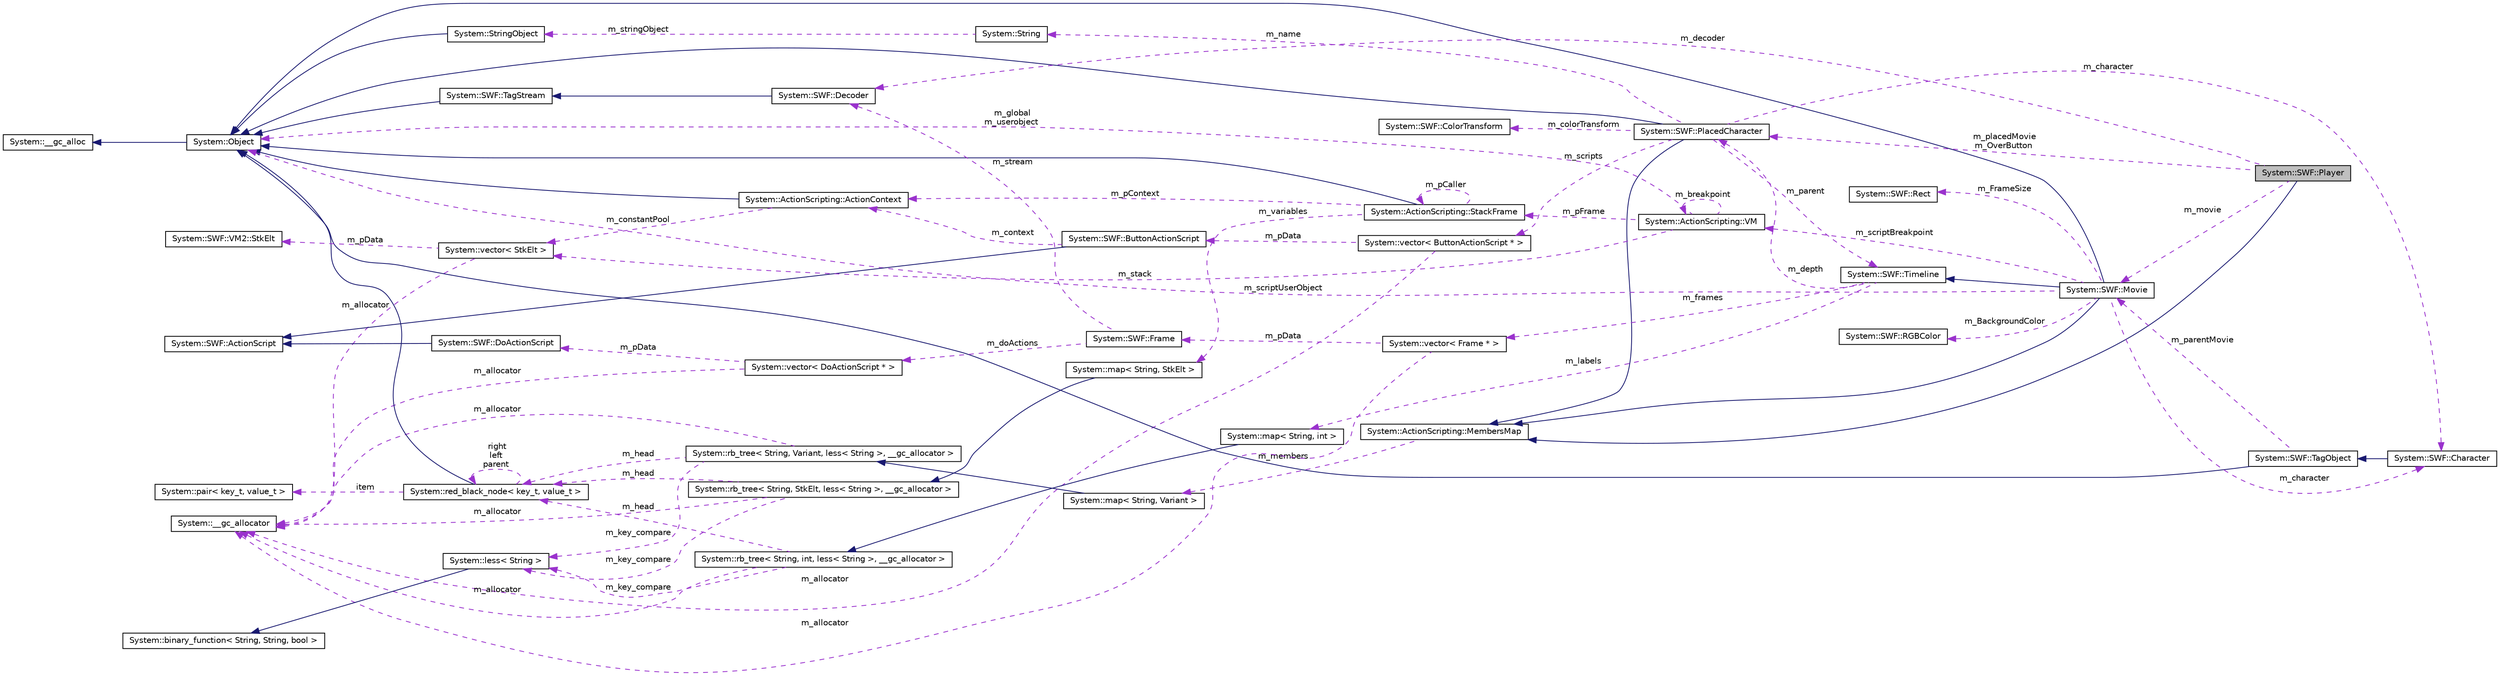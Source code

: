 digraph G
{
  edge [fontname="Helvetica",fontsize="10",labelfontname="Helvetica",labelfontsize="10"];
  node [fontname="Helvetica",fontsize="10",shape=record];
  rankdir="LR";
  Node1 [label="System::SWF::Player",height=0.2,width=0.4,color="black", fillcolor="grey75", style="filled" fontcolor="black"];
  Node2 -> Node1 [dir="back",color="midnightblue",fontsize="10",style="solid",fontname="Helvetica"];
  Node2 [label="System::ActionScripting::MembersMap",height=0.2,width=0.4,color="black", fillcolor="white", style="filled",URL="$class_system_1_1_action_scripting_1_1_members_map.html"];
  Node3 -> Node2 [dir="back",color="darkorchid3",fontsize="10",style="dashed",label=" m_members" ,fontname="Helvetica"];
  Node3 [label="System::map\< String, Variant \>",height=0.2,width=0.4,color="black", fillcolor="white", style="filled",URL="$class_system_1_1map.html"];
  Node4 -> Node3 [dir="back",color="midnightblue",fontsize="10",style="solid",fontname="Helvetica"];
  Node4 [label="System::rb_tree\< String, Variant, less\< String \>, __gc_allocator \>",height=0.2,width=0.4,color="black", fillcolor="white", style="filled",URL="$class_system_1_1rb__tree.html"];
  Node5 -> Node4 [dir="back",color="darkorchid3",fontsize="10",style="dashed",label=" m_allocator" ,fontname="Helvetica"];
  Node5 [label="System::__gc_allocator",height=0.2,width=0.4,color="black", fillcolor="white", style="filled",URL="$class_system_1_1____gc__allocator.html"];
  Node6 -> Node4 [dir="back",color="darkorchid3",fontsize="10",style="dashed",label=" m_key_compare" ,fontname="Helvetica"];
  Node6 [label="System::less\< String \>",height=0.2,width=0.4,color="black", fillcolor="white", style="filled",URL="$class_system_1_1less_3_01_string_01_4.html"];
  Node7 -> Node6 [dir="back",color="midnightblue",fontsize="10",style="solid",fontname="Helvetica"];
  Node7 [label="System::binary_function\< String, String, bool \>",height=0.2,width=0.4,color="black", fillcolor="white", style="filled",URL="$class_system_1_1binary__function.html"];
  Node8 -> Node4 [dir="back",color="darkorchid3",fontsize="10",style="dashed",label=" m_head" ,fontname="Helvetica"];
  Node8 [label="System::red_black_node\< key_t, value_t \>",height=0.2,width=0.4,color="black", fillcolor="white", style="filled",URL="$class_system_1_1red__black__node.html"];
  Node9 -> Node8 [dir="back",color="midnightblue",fontsize="10",style="solid",fontname="Helvetica"];
  Node9 [label="System::Object",height=0.2,width=0.4,color="black", fillcolor="white", style="filled",URL="$class_system_1_1_object.html"];
  Node10 -> Node9 [dir="back",color="midnightblue",fontsize="10",style="solid",fontname="Helvetica"];
  Node10 [label="System::__gc_alloc",height=0.2,width=0.4,color="black", fillcolor="white", style="filled",URL="$class_system_1_1____gc__alloc.html"];
  Node8 -> Node8 [dir="back",color="darkorchid3",fontsize="10",style="dashed",label=" right\nleft\nparent" ,fontname="Helvetica"];
  Node11 -> Node8 [dir="back",color="darkorchid3",fontsize="10",style="dashed",label=" item" ,fontname="Helvetica"];
  Node11 [label="System::pair\< key_t, value_t \>",height=0.2,width=0.4,color="black", fillcolor="white", style="filled",URL="$class_system_1_1pair.html"];
  Node12 -> Node1 [dir="back",color="darkorchid3",fontsize="10",style="dashed",label=" m_decoder" ,fontname="Helvetica"];
  Node12 [label="System::SWF::Decoder",height=0.2,width=0.4,color="black", fillcolor="white", style="filled",URL="$class_system_1_1_s_w_f_1_1_decoder.html"];
  Node13 -> Node12 [dir="back",color="midnightblue",fontsize="10",style="solid",fontname="Helvetica"];
  Node13 [label="System::SWF::TagStream",height=0.2,width=0.4,color="black", fillcolor="white", style="filled",URL="$class_system_1_1_s_w_f_1_1_tag_stream.html"];
  Node9 -> Node13 [dir="back",color="midnightblue",fontsize="10",style="solid",fontname="Helvetica"];
  Node14 -> Node1 [dir="back",color="darkorchid3",fontsize="10",style="dashed",label=" m_placedMovie\nm_OverButton" ,fontname="Helvetica"];
  Node14 [label="System::SWF::PlacedCharacter",height=0.2,width=0.4,color="black", fillcolor="white", style="filled",URL="$class_system_1_1_s_w_f_1_1_placed_character.html"];
  Node9 -> Node14 [dir="back",color="midnightblue",fontsize="10",style="solid",fontname="Helvetica"];
  Node2 -> Node14 [dir="back",color="midnightblue",fontsize="10",style="solid",fontname="Helvetica"];
  Node15 -> Node14 [dir="back",color="darkorchid3",fontsize="10",style="dashed",label=" m_scripts" ,fontname="Helvetica"];
  Node15 [label="System::vector\< ButtonActionScript * \>",height=0.2,width=0.4,color="black", fillcolor="white", style="filled",URL="$class_system_1_1vector.html"];
  Node5 -> Node15 [dir="back",color="darkorchid3",fontsize="10",style="dashed",label=" m_allocator" ,fontname="Helvetica"];
  Node16 -> Node15 [dir="back",color="darkorchid3",fontsize="10",style="dashed",label=" m_pData" ,fontname="Helvetica"];
  Node16 [label="System::SWF::ButtonActionScript",height=0.2,width=0.4,color="black", fillcolor="white", style="filled",URL="$class_system_1_1_s_w_f_1_1_button_action_script.html"];
  Node17 -> Node16 [dir="back",color="midnightblue",fontsize="10",style="solid",fontname="Helvetica"];
  Node17 [label="System::SWF::ActionScript",height=0.2,width=0.4,color="black", fillcolor="white", style="filled",URL="$class_system_1_1_s_w_f_1_1_action_script.html"];
  Node18 -> Node16 [dir="back",color="darkorchid3",fontsize="10",style="dashed",label=" m_context" ,fontname="Helvetica"];
  Node18 [label="System::ActionScripting::ActionContext",height=0.2,width=0.4,color="black", fillcolor="white", style="filled",URL="$class_system_1_1_action_scripting_1_1_action_context.html"];
  Node9 -> Node18 [dir="back",color="midnightblue",fontsize="10",style="solid",fontname="Helvetica"];
  Node19 -> Node18 [dir="back",color="darkorchid3",fontsize="10",style="dashed",label=" m_constantPool" ,fontname="Helvetica"];
  Node19 [label="System::vector\< StkElt \>",height=0.2,width=0.4,color="black", fillcolor="white", style="filled",URL="$class_system_1_1vector.html"];
  Node5 -> Node19 [dir="back",color="darkorchid3",fontsize="10",style="dashed",label=" m_allocator" ,fontname="Helvetica"];
  Node20 -> Node19 [dir="back",color="darkorchid3",fontsize="10",style="dashed",label=" m_pData" ,fontname="Helvetica"];
  Node20 [label="System::SWF::VM2::StkElt",height=0.2,width=0.4,color="black", fillcolor="white", style="filled",URL="$class_system_1_1_s_w_f_1_1_v_m2_1_1_stk_elt.html"];
  Node21 -> Node14 [dir="back",color="darkorchid3",fontsize="10",style="dashed",label=" m_character" ,fontname="Helvetica"];
  Node21 [label="System::SWF::Character",height=0.2,width=0.4,color="black", fillcolor="white", style="filled",URL="$class_system_1_1_s_w_f_1_1_character.html"];
  Node22 -> Node21 [dir="back",color="midnightblue",fontsize="10",style="solid",fontname="Helvetica"];
  Node22 [label="System::SWF::TagObject",height=0.2,width=0.4,color="black", fillcolor="white", style="filled",URL="$class_system_1_1_s_w_f_1_1_tag_object.html"];
  Node9 -> Node22 [dir="back",color="midnightblue",fontsize="10",style="solid",fontname="Helvetica"];
  Node23 -> Node22 [dir="back",color="darkorchid3",fontsize="10",style="dashed",label=" m_parentMovie" ,fontname="Helvetica"];
  Node23 [label="System::SWF::Movie",height=0.2,width=0.4,color="black", fillcolor="white", style="filled",URL="$class_system_1_1_s_w_f_1_1_movie.html"];
  Node9 -> Node23 [dir="back",color="midnightblue",fontsize="10",style="solid",fontname="Helvetica"];
  Node24 -> Node23 [dir="back",color="midnightblue",fontsize="10",style="solid",fontname="Helvetica"];
  Node24 [label="System::SWF::Timeline",height=0.2,width=0.4,color="black", fillcolor="white", style="filled",URL="$class_system_1_1_s_w_f_1_1_timeline.html"];
  Node25 -> Node24 [dir="back",color="darkorchid3",fontsize="10",style="dashed",label=" m_frames" ,fontname="Helvetica"];
  Node25 [label="System::vector\< Frame * \>",height=0.2,width=0.4,color="black", fillcolor="white", style="filled",URL="$class_system_1_1vector.html"];
  Node5 -> Node25 [dir="back",color="darkorchid3",fontsize="10",style="dashed",label=" m_allocator" ,fontname="Helvetica"];
  Node26 -> Node25 [dir="back",color="darkorchid3",fontsize="10",style="dashed",label=" m_pData" ,fontname="Helvetica"];
  Node26 [label="System::SWF::Frame",height=0.2,width=0.4,color="black", fillcolor="white", style="filled",URL="$class_system_1_1_s_w_f_1_1_frame.html"];
  Node12 -> Node26 [dir="back",color="darkorchid3",fontsize="10",style="dashed",label=" m_stream" ,fontname="Helvetica"];
  Node27 -> Node26 [dir="back",color="darkorchid3",fontsize="10",style="dashed",label=" m_doActions" ,fontname="Helvetica"];
  Node27 [label="System::vector\< DoActionScript * \>",height=0.2,width=0.4,color="black", fillcolor="white", style="filled",URL="$class_system_1_1vector.html"];
  Node5 -> Node27 [dir="back",color="darkorchid3",fontsize="10",style="dashed",label=" m_allocator" ,fontname="Helvetica"];
  Node28 -> Node27 [dir="back",color="darkorchid3",fontsize="10",style="dashed",label=" m_pData" ,fontname="Helvetica"];
  Node28 [label="System::SWF::DoActionScript",height=0.2,width=0.4,color="black", fillcolor="white", style="filled",URL="$class_system_1_1_s_w_f_1_1_do_action_script.html"];
  Node17 -> Node28 [dir="back",color="midnightblue",fontsize="10",style="solid",fontname="Helvetica"];
  Node29 -> Node24 [dir="back",color="darkorchid3",fontsize="10",style="dashed",label=" m_labels" ,fontname="Helvetica"];
  Node29 [label="System::map\< String, int \>",height=0.2,width=0.4,color="black", fillcolor="white", style="filled",URL="$class_system_1_1map.html"];
  Node30 -> Node29 [dir="back",color="midnightblue",fontsize="10",style="solid",fontname="Helvetica"];
  Node30 [label="System::rb_tree\< String, int, less\< String \>, __gc_allocator \>",height=0.2,width=0.4,color="black", fillcolor="white", style="filled",URL="$class_system_1_1rb__tree.html"];
  Node5 -> Node30 [dir="back",color="darkorchid3",fontsize="10",style="dashed",label=" m_allocator" ,fontname="Helvetica"];
  Node6 -> Node30 [dir="back",color="darkorchid3",fontsize="10",style="dashed",label=" m_key_compare" ,fontname="Helvetica"];
  Node8 -> Node30 [dir="back",color="darkorchid3",fontsize="10",style="dashed",label=" m_head" ,fontname="Helvetica"];
  Node14 -> Node24 [dir="back",color="darkorchid3",fontsize="10",style="dashed",label=" m_depth" ,fontname="Helvetica"];
  Node2 -> Node23 [dir="back",color="midnightblue",fontsize="10",style="solid",fontname="Helvetica"];
  Node31 -> Node23 [dir="back",color="darkorchid3",fontsize="10",style="dashed",label=" m_BackgroundColor" ,fontname="Helvetica"];
  Node31 [label="System::SWF::RGBColor",height=0.2,width=0.4,color="black", fillcolor="white", style="filled",URL="$class_system_1_1_s_w_f_1_1_r_g_b_color.html"];
  Node32 -> Node23 [dir="back",color="darkorchid3",fontsize="10",style="dashed",label=" m_FrameSize" ,fontname="Helvetica"];
  Node32 [label="System::SWF::Rect",height=0.2,width=0.4,color="black", fillcolor="white", style="filled",URL="$struct_system_1_1_s_w_f_1_1_rect.html"];
  Node21 -> Node23 [dir="back",color="darkorchid3",fontsize="10",style="dashed",label=" m_character" ,fontname="Helvetica"];
  Node33 -> Node23 [dir="back",color="darkorchid3",fontsize="10",style="dashed",label=" m_scriptBreakpoint" ,fontname="Helvetica"];
  Node33 [label="System::ActionScripting::VM",height=0.2,width=0.4,color="black", fillcolor="white", style="filled",URL="$class_system_1_1_action_scripting_1_1_v_m.html"];
  Node19 -> Node33 [dir="back",color="darkorchid3",fontsize="10",style="dashed",label=" m_stack" ,fontname="Helvetica"];
  Node33 -> Node33 [dir="back",color="darkorchid3",fontsize="10",style="dashed",label=" m_breakpoint" ,fontname="Helvetica"];
  Node34 -> Node33 [dir="back",color="darkorchid3",fontsize="10",style="dashed",label=" m_pFrame" ,fontname="Helvetica"];
  Node34 [label="System::ActionScripting::StackFrame",height=0.2,width=0.4,color="black", fillcolor="white", style="filled",URL="$class_system_1_1_action_scripting_1_1_stack_frame.html"];
  Node9 -> Node34 [dir="back",color="midnightblue",fontsize="10",style="solid",fontname="Helvetica"];
  Node18 -> Node34 [dir="back",color="darkorchid3",fontsize="10",style="dashed",label=" m_pContext" ,fontname="Helvetica"];
  Node35 -> Node34 [dir="back",color="darkorchid3",fontsize="10",style="dashed",label=" m_variables" ,fontname="Helvetica"];
  Node35 [label="System::map\< String, StkElt \>",height=0.2,width=0.4,color="black", fillcolor="white", style="filled",URL="$class_system_1_1map.html"];
  Node36 -> Node35 [dir="back",color="midnightblue",fontsize="10",style="solid",fontname="Helvetica"];
  Node36 [label="System::rb_tree\< String, StkElt, less\< String \>, __gc_allocator \>",height=0.2,width=0.4,color="black", fillcolor="white", style="filled",URL="$class_system_1_1rb__tree.html"];
  Node5 -> Node36 [dir="back",color="darkorchid3",fontsize="10",style="dashed",label=" m_allocator" ,fontname="Helvetica"];
  Node6 -> Node36 [dir="back",color="darkorchid3",fontsize="10",style="dashed",label=" m_key_compare" ,fontname="Helvetica"];
  Node8 -> Node36 [dir="back",color="darkorchid3",fontsize="10",style="dashed",label=" m_head" ,fontname="Helvetica"];
  Node34 -> Node34 [dir="back",color="darkorchid3",fontsize="10",style="dashed",label=" m_pCaller" ,fontname="Helvetica"];
  Node9 -> Node33 [dir="back",color="darkorchid3",fontsize="10",style="dashed",label=" m_global\nm_userobject" ,fontname="Helvetica"];
  Node9 -> Node23 [dir="back",color="darkorchid3",fontsize="10",style="dashed",label=" m_scriptUserObject" ,fontname="Helvetica"];
  Node24 -> Node14 [dir="back",color="darkorchid3",fontsize="10",style="dashed",label=" m_parent" ,fontname="Helvetica"];
  Node37 -> Node14 [dir="back",color="darkorchid3",fontsize="10",style="dashed",label=" m_name" ,fontname="Helvetica"];
  Node37 [label="System::String",height=0.2,width=0.4,color="black", fillcolor="white", style="filled",URL="$class_system_1_1_string.html"];
  Node38 -> Node37 [dir="back",color="darkorchid3",fontsize="10",style="dashed",label=" m_stringObject" ,fontname="Helvetica"];
  Node38 [label="System::StringObject",height=0.2,width=0.4,color="black", fillcolor="white", style="filled",URL="$class_system_1_1_string_object.html"];
  Node9 -> Node38 [dir="back",color="midnightblue",fontsize="10",style="solid",fontname="Helvetica"];
  Node39 -> Node14 [dir="back",color="darkorchid3",fontsize="10",style="dashed",label=" m_colorTransform" ,fontname="Helvetica"];
  Node39 [label="System::SWF::ColorTransform",height=0.2,width=0.4,color="black", fillcolor="white", style="filled",URL="$class_system_1_1_s_w_f_1_1_color_transform.html"];
  Node23 -> Node1 [dir="back",color="darkorchid3",fontsize="10",style="dashed",label=" m_movie" ,fontname="Helvetica"];
}
